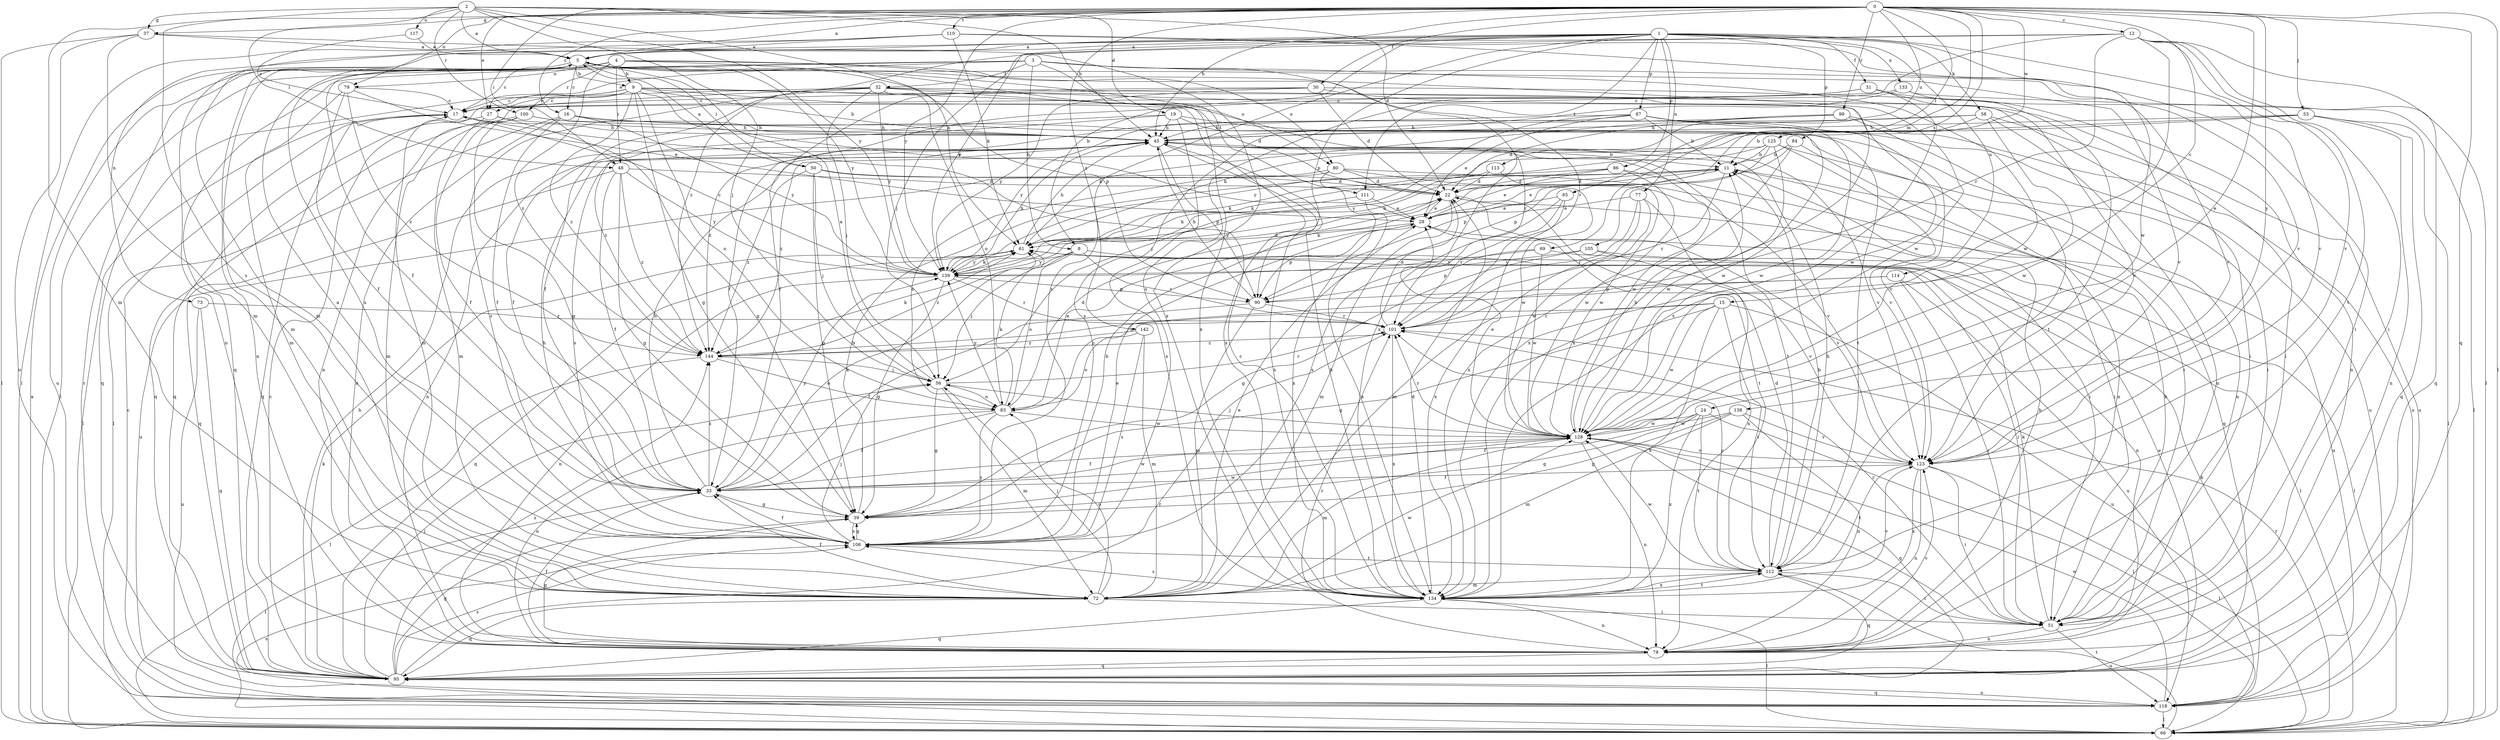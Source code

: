 strict digraph  {
0;
1;
2;
3;
4;
5;
8;
9;
11;
12;
15;
16;
17;
19;
22;
24;
27;
28;
30;
31;
32;
33;
37;
39;
45;
48;
50;
51;
53;
56;
58;
61;
65;
66;
69;
72;
73;
77;
78;
79;
80;
83;
84;
86;
87;
90;
95;
99;
100;
101;
105;
106;
110;
111;
112;
113;
114;
117;
118;
123;
125;
128;
133;
134;
138;
139;
142;
144;
0 -> 5  [label=a];
0 -> 12  [label=c];
0 -> 15  [label=c];
0 -> 16  [label=c];
0 -> 24  [label=e];
0 -> 27  [label=e];
0 -> 30  [label=f];
0 -> 37  [label=g];
0 -> 45  [label=h];
0 -> 48  [label=i];
0 -> 53  [label=j];
0 -> 65  [label=l];
0 -> 66  [label=l];
0 -> 69  [label=m];
0 -> 72  [label=m];
0 -> 79  [label=o];
0 -> 95  [label=q];
0 -> 99  [label=r];
0 -> 105  [label=s];
0 -> 110  [label=t];
0 -> 113  [label=u];
0 -> 125  [label=w];
0 -> 138  [label=y];
0 -> 139  [label=y];
0 -> 142  [label=z];
1 -> 5  [label=a];
1 -> 8  [label=b];
1 -> 31  [label=f];
1 -> 56  [label=j];
1 -> 58  [label=k];
1 -> 72  [label=m];
1 -> 73  [label=n];
1 -> 77  [label=n];
1 -> 84  [label=p];
1 -> 86  [label=p];
1 -> 87  [label=p];
1 -> 90  [label=p];
1 -> 106  [label=s];
1 -> 111  [label=t];
1 -> 114  [label=u];
1 -> 123  [label=v];
1 -> 128  [label=w];
1 -> 133  [label=x];
1 -> 139  [label=y];
2 -> 5  [label=a];
2 -> 19  [label=d];
2 -> 22  [label=d];
2 -> 37  [label=g];
2 -> 45  [label=h];
2 -> 48  [label=i];
2 -> 56  [label=j];
2 -> 61  [label=k];
2 -> 100  [label=r];
2 -> 106  [label=s];
2 -> 117  [label=u];
2 -> 139  [label=y];
3 -> 8  [label=b];
3 -> 27  [label=e];
3 -> 32  [label=f];
3 -> 66  [label=l];
3 -> 95  [label=q];
3 -> 111  [label=t];
3 -> 123  [label=v];
3 -> 128  [label=w];
3 -> 134  [label=x];
4 -> 9  [label=b];
4 -> 48  [label=i];
4 -> 79  [label=o];
4 -> 80  [label=o];
4 -> 100  [label=r];
4 -> 106  [label=s];
4 -> 128  [label=w];
4 -> 134  [label=x];
4 -> 144  [label=z];
5 -> 9  [label=b];
5 -> 16  [label=c];
5 -> 17  [label=c];
5 -> 33  [label=f];
5 -> 50  [label=i];
5 -> 72  [label=m];
5 -> 78  [label=n];
5 -> 80  [label=o];
5 -> 90  [label=p];
5 -> 101  [label=r];
5 -> 118  [label=u];
5 -> 123  [label=v];
5 -> 139  [label=y];
8 -> 51  [label=i];
8 -> 56  [label=j];
8 -> 83  [label=o];
8 -> 101  [label=r];
8 -> 139  [label=y];
8 -> 144  [label=z];
9 -> 17  [label=c];
9 -> 27  [label=e];
9 -> 28  [label=e];
9 -> 39  [label=g];
9 -> 45  [label=h];
9 -> 51  [label=i];
9 -> 72  [label=m];
9 -> 83  [label=o];
9 -> 95  [label=q];
9 -> 101  [label=r];
9 -> 134  [label=x];
9 -> 144  [label=z];
11 -> 22  [label=d];
11 -> 28  [label=e];
11 -> 95  [label=q];
11 -> 101  [label=r];
12 -> 5  [label=a];
12 -> 51  [label=i];
12 -> 66  [label=l];
12 -> 101  [label=r];
12 -> 106  [label=s];
12 -> 112  [label=t];
12 -> 123  [label=v];
12 -> 134  [label=x];
12 -> 144  [label=z];
15 -> 39  [label=g];
15 -> 101  [label=r];
15 -> 112  [label=t];
15 -> 118  [label=u];
15 -> 128  [label=w];
15 -> 134  [label=x];
15 -> 144  [label=z];
16 -> 33  [label=f];
16 -> 45  [label=h];
16 -> 51  [label=i];
16 -> 66  [label=l];
16 -> 78  [label=n];
16 -> 139  [label=y];
17 -> 45  [label=h];
17 -> 66  [label=l];
17 -> 95  [label=q];
19 -> 33  [label=f];
19 -> 45  [label=h];
19 -> 112  [label=t];
19 -> 128  [label=w];
19 -> 134  [label=x];
19 -> 144  [label=z];
22 -> 28  [label=e];
22 -> 72  [label=m];
22 -> 112  [label=t];
22 -> 118  [label=u];
22 -> 139  [label=y];
24 -> 33  [label=f];
24 -> 39  [label=g];
24 -> 66  [label=l];
24 -> 112  [label=t];
24 -> 128  [label=w];
24 -> 134  [label=x];
27 -> 39  [label=g];
27 -> 45  [label=h];
27 -> 72  [label=m];
27 -> 95  [label=q];
28 -> 61  [label=k];
28 -> 90  [label=p];
28 -> 123  [label=v];
30 -> 17  [label=c];
30 -> 22  [label=d];
30 -> 33  [label=f];
30 -> 66  [label=l];
30 -> 134  [label=x];
30 -> 139  [label=y];
31 -> 17  [label=c];
31 -> 33  [label=f];
31 -> 78  [label=n];
31 -> 123  [label=v];
31 -> 134  [label=x];
32 -> 17  [label=c];
32 -> 22  [label=d];
32 -> 33  [label=f];
32 -> 51  [label=i];
32 -> 56  [label=j];
32 -> 78  [label=n];
32 -> 83  [label=o];
32 -> 106  [label=s];
32 -> 128  [label=w];
32 -> 139  [label=y];
33 -> 39  [label=g];
33 -> 45  [label=h];
33 -> 61  [label=k];
33 -> 66  [label=l];
33 -> 128  [label=w];
33 -> 139  [label=y];
33 -> 144  [label=z];
37 -> 5  [label=a];
37 -> 66  [label=l];
37 -> 72  [label=m];
37 -> 118  [label=u];
37 -> 134  [label=x];
39 -> 11  [label=b];
39 -> 106  [label=s];
39 -> 128  [label=w];
45 -> 11  [label=b];
45 -> 78  [label=n];
45 -> 90  [label=p];
45 -> 106  [label=s];
45 -> 112  [label=t];
45 -> 123  [label=v];
45 -> 128  [label=w];
45 -> 134  [label=x];
48 -> 22  [label=d];
48 -> 33  [label=f];
48 -> 39  [label=g];
48 -> 95  [label=q];
48 -> 139  [label=y];
48 -> 144  [label=z];
50 -> 5  [label=a];
50 -> 22  [label=d];
50 -> 39  [label=g];
50 -> 56  [label=j];
50 -> 128  [label=w];
50 -> 144  [label=z];
51 -> 11  [label=b];
51 -> 61  [label=k];
51 -> 78  [label=n];
51 -> 101  [label=r];
51 -> 118  [label=u];
53 -> 45  [label=h];
53 -> 61  [label=k];
53 -> 66  [label=l];
53 -> 78  [label=n];
53 -> 95  [label=q];
53 -> 139  [label=y];
56 -> 5  [label=a];
56 -> 39  [label=g];
56 -> 72  [label=m];
56 -> 83  [label=o];
56 -> 101  [label=r];
58 -> 11  [label=b];
58 -> 45  [label=h];
58 -> 78  [label=n];
58 -> 118  [label=u];
58 -> 128  [label=w];
58 -> 144  [label=z];
61 -> 11  [label=b];
61 -> 45  [label=h];
61 -> 66  [label=l];
61 -> 95  [label=q];
61 -> 139  [label=y];
65 -> 28  [label=e];
65 -> 101  [label=r];
65 -> 106  [label=s];
65 -> 134  [label=x];
66 -> 5  [label=a];
66 -> 101  [label=r];
66 -> 106  [label=s];
66 -> 112  [label=t];
69 -> 78  [label=n];
69 -> 90  [label=p];
69 -> 128  [label=w];
69 -> 139  [label=y];
72 -> 28  [label=e];
72 -> 33  [label=f];
72 -> 51  [label=i];
72 -> 56  [label=j];
72 -> 83  [label=o];
72 -> 95  [label=q];
72 -> 128  [label=w];
73 -> 95  [label=q];
73 -> 101  [label=r];
73 -> 118  [label=u];
77 -> 28  [label=e];
77 -> 72  [label=m];
77 -> 78  [label=n];
77 -> 101  [label=r];
77 -> 128  [label=w];
78 -> 11  [label=b];
78 -> 33  [label=f];
78 -> 39  [label=g];
78 -> 95  [label=q];
78 -> 101  [label=r];
78 -> 123  [label=v];
79 -> 17  [label=c];
79 -> 28  [label=e];
79 -> 33  [label=f];
79 -> 72  [label=m];
79 -> 144  [label=z];
80 -> 22  [label=d];
80 -> 51  [label=i];
80 -> 83  [label=o];
80 -> 118  [label=u];
80 -> 123  [label=v];
80 -> 134  [label=x];
83 -> 22  [label=d];
83 -> 28  [label=e];
83 -> 33  [label=f];
83 -> 61  [label=k];
83 -> 78  [label=n];
83 -> 106  [label=s];
83 -> 128  [label=w];
83 -> 139  [label=y];
84 -> 11  [label=b];
84 -> 78  [label=n];
84 -> 90  [label=p];
84 -> 134  [label=x];
86 -> 22  [label=d];
86 -> 28  [label=e];
86 -> 51  [label=i];
86 -> 61  [label=k];
86 -> 128  [label=w];
87 -> 11  [label=b];
87 -> 28  [label=e];
87 -> 45  [label=h];
87 -> 56  [label=j];
87 -> 118  [label=u];
87 -> 123  [label=v];
87 -> 128  [label=w];
87 -> 139  [label=y];
90 -> 33  [label=f];
90 -> 45  [label=h];
90 -> 72  [label=m];
90 -> 101  [label=r];
95 -> 17  [label=c];
95 -> 28  [label=e];
95 -> 39  [label=g];
95 -> 45  [label=h];
95 -> 56  [label=j];
95 -> 61  [label=k];
95 -> 101  [label=r];
95 -> 106  [label=s];
95 -> 118  [label=u];
95 -> 144  [label=z];
99 -> 22  [label=d];
99 -> 45  [label=h];
99 -> 61  [label=k];
99 -> 118  [label=u];
99 -> 123  [label=v];
100 -> 33  [label=f];
100 -> 39  [label=g];
100 -> 45  [label=h];
100 -> 51  [label=i];
100 -> 72  [label=m];
100 -> 95  [label=q];
101 -> 22  [label=d];
101 -> 134  [label=x];
101 -> 144  [label=z];
105 -> 39  [label=g];
105 -> 66  [label=l];
105 -> 123  [label=v];
105 -> 139  [label=y];
106 -> 5  [label=a];
106 -> 11  [label=b];
106 -> 28  [label=e];
106 -> 33  [label=f];
106 -> 39  [label=g];
106 -> 45  [label=h];
106 -> 56  [label=j];
106 -> 112  [label=t];
110 -> 5  [label=a];
110 -> 51  [label=i];
110 -> 61  [label=k];
110 -> 66  [label=l];
110 -> 78  [label=n];
110 -> 123  [label=v];
111 -> 28  [label=e];
111 -> 61  [label=k];
111 -> 134  [label=x];
112 -> 11  [label=b];
112 -> 22  [label=d];
112 -> 45  [label=h];
112 -> 51  [label=i];
112 -> 72  [label=m];
112 -> 95  [label=q];
112 -> 101  [label=r];
112 -> 128  [label=w];
112 -> 134  [label=x];
113 -> 22  [label=d];
113 -> 61  [label=k];
113 -> 128  [label=w];
114 -> 51  [label=i];
114 -> 83  [label=o];
114 -> 90  [label=p];
114 -> 118  [label=u];
117 -> 5  [label=a];
117 -> 17  [label=c];
118 -> 17  [label=c];
118 -> 61  [label=k];
118 -> 66  [label=l];
118 -> 95  [label=q];
118 -> 128  [label=w];
118 -> 5  [label=r];
123 -> 33  [label=f];
123 -> 51  [label=i];
123 -> 66  [label=l];
123 -> 78  [label=n];
123 -> 112  [label=t];
123 -> 134  [label=x];
125 -> 11  [label=b];
125 -> 78  [label=n];
125 -> 90  [label=p];
125 -> 123  [label=v];
125 -> 128  [label=w];
125 -> 139  [label=y];
125 -> 144  [label=z];
128 -> 11  [label=b];
128 -> 28  [label=e];
128 -> 33  [label=f];
128 -> 51  [label=i];
128 -> 56  [label=j];
128 -> 72  [label=m];
128 -> 78  [label=n];
128 -> 95  [label=q];
128 -> 101  [label=r];
128 -> 123  [label=v];
133 -> 17  [label=c];
133 -> 95  [label=q];
133 -> 106  [label=s];
133 -> 112  [label=t];
134 -> 17  [label=c];
134 -> 22  [label=d];
134 -> 45  [label=h];
134 -> 66  [label=l];
134 -> 78  [label=n];
134 -> 95  [label=q];
134 -> 106  [label=s];
134 -> 112  [label=t];
134 -> 123  [label=v];
138 -> 39  [label=g];
138 -> 72  [label=m];
138 -> 78  [label=n];
138 -> 123  [label=v];
138 -> 128  [label=w];
139 -> 17  [label=c];
139 -> 22  [label=d];
139 -> 39  [label=g];
139 -> 45  [label=h];
139 -> 61  [label=k];
139 -> 78  [label=n];
139 -> 90  [label=p];
139 -> 101  [label=r];
142 -> 72  [label=m];
142 -> 83  [label=o];
142 -> 106  [label=s];
142 -> 144  [label=z];
144 -> 56  [label=j];
144 -> 61  [label=k];
144 -> 66  [label=l];
144 -> 83  [label=o];
}
